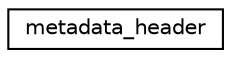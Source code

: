 digraph "Graphical Class Hierarchy"
{
  edge [fontname="Helvetica",fontsize="10",labelfontname="Helvetica",labelfontsize="10"];
  node [fontname="Helvetica",fontsize="10",shape=record];
  rankdir="LR";
  Node0 [label="metadata_header",height=0.2,width=0.4,color="black", fillcolor="white", style="filled",URL="$da/dff/structmetadata__header.html",tooltip="This is the metadata header, and it contains the size and information of the metadata. "];
}
